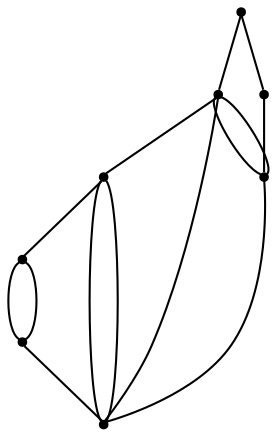 graph {
  node [shape=point,comment="{\"directed\":false,\"doi\":\"10.1007/978-3-030-68766-3_19\",\"figure\":\"2\"}"]

  v0 [pos="1457.6572338579879,306.224332501021"]
  v1 [pos="1342.167949635056,372.9008040028099"]
  v2 [pos="1428.7859302169381,289.55521462557385"]
  v3 [pos="1342.167949635056,339.56256427768807"]
  v4 [pos="1399.9105569171556,272.8860967501266"]
  v5 [pos="1342.167949635056,306.224332501021"]
  v6 [pos="1371.039253276106,256.2169788746794"]
  v7 [pos="1342.167949635056,272.8860967501266"]

  v0 -- v1 [id="-1",pos="1457.6572338579879,306.224332501021 1434.6128417527489,346.09051969291966 1391.5211632931148,372.9008040028099 1342.167949635056,372.9008040028099"]
  v0 -- v1 [id="-2",pos="1457.6572338579879,306.224332501021 1469.0250268896327,286.62194963309867 1475.5225587812583,263.84363134025216 1475.5225587812583,239.54786099923223 1475.5225587812583,165.89951365019994 1415.817231398495,106.19491799565452 1342.1679814292647,106.19491799565452 1268.5187314600346,106.19491799565452 1208.8134040772713,165.89951365019994 1208.8134040772713,239.54786099923223 1208.8134040772713,313.19620834826446 1268.5187314600346,372.9008040028099 1342.167949635056,372.9008040028099"]
  v2 -- v3 [id="-3",pos="1428.7859302169381,289.55521462557385 1411.5025834904563,319.4550051959113 1379.1838532037123,339.5625682519155 1342.167949635056,339.56256427768807"]
  v2 -- v3 [id="-4",pos="1428.7859302169381,289.55521462557385 1437.311030685307,274.8533479879328 1442.18391444326,257.76974209828234 1442.18391444326,239.54786099923223 1442.18391444326,184.31058308524393 1397.4059681150795,139.53315374654892 1342.1679814292647,139.53315374654892 1286.9299947434502,139.53315374654892 1242.1520484152697,184.31058308524393 1242.1520484152697,239.54786099923223 1242.1520484152697,294.78513891322046 1286.9299947434502,339.5625682519155 1342.167949635056,339.56256427768807"]
  v4 -- v5 [id="-5",pos="1399.9105569171556,272.8860967501266 1388.3910125292095,292.82032167864037 1366.8457913630168,306.2243325010211 1342.167949635056,306.224332501021"]
  v4 -- v5 [id="-6",pos="1399.9105569171556,272.8860967501266 1405.596632424276,263.0861699544342 1408.8452701052615,251.69661508633249 1408.8452701052615,239.54786099923223 1408.8452701052615,202.7216207264687 1378.994704831664,172.87138949744337 1342.1679814292647,172.87138949744337 1305.3412580268657,172.87138949744337 1275.490692753268,202.7216207264687 1275.490692753268,239.54786099923223 1275.490692753268,276.3741012719957 1305.3412580268657,306.224332501021 1342.167949635056,306.224332501021"]
  v1 -- v3 [id="-7",pos="1342.167949635056,372.9008040028099 1342.167949635056,339.56256427768807 1342.167949635056,339.56256427768807 1342.167949635056,339.56256427768807"]
  v5 -- v3 [id="-8",pos="1342.167949635056,306.224332501021 1342.167949635056,339.56256427768807 1342.167949635056,339.56256427768807 1342.167949635056,339.56256427768807"]
  v7 -- v5 [id="-10",pos="1342.167949635056,272.8860967501266 1342.167949635056,306.224332501021 1342.167949635056,306.224332501021 1342.167949635056,306.224332501021"]
  v4 -- v3 [id="-13",pos="1399.9105569171556,272.8860967501266 1418.3259216535128,240.99807247394222 1407.3991423099758,200.21706261978238 1375.5066257672631,181.80602497855762 1343.6181788832832,163.3908223470189 1302.8366374305806,174.31743598183954 1284.425374147165,206.20962524833777 1255.5500008473825,189.5405073728906 1255.5500008473825,189.5405073728906 1255.5500008473825,189.5405073728906 1227.9330423338415,237.37672467439063 1244.323211349147,298.54402677458773 1292.1600149222672,326.164780020558 1307.3665491305437,334.9410504882872 1324.6109649492028,339.5625682519155 1342.167949635056,339.56256427768807"]
  v6 -- v4 [id="-14",pos="1371.039253276106,256.2169788746794 1399.9105569171556,272.8860967501266 1399.9105569171556,272.8860967501266 1399.9105569171556,272.8860967501266"]
  v2 -- v0 [id="-15",pos="1428.7859302169381,289.55521462557385 1457.6572338579879,306.224332501021 1457.6572338579879,306.224332501021 1457.6572338579879,306.224332501021"]
  v4 -- v2 [id="-16",pos="1399.9105569171556,272.8860967501266 1428.7859302169381,289.55521462557385 1428.7859302169381,289.55521462557385 1428.7859302169381,289.55521462557385"]
  v6 -- v7 [id="-17",pos="1371.039253276106,256.2169788746794 1365.2782218565646,266.183372329957 1354.5052813366733,272.8860967501266 1342.167949635056,272.8860967501266"]
}